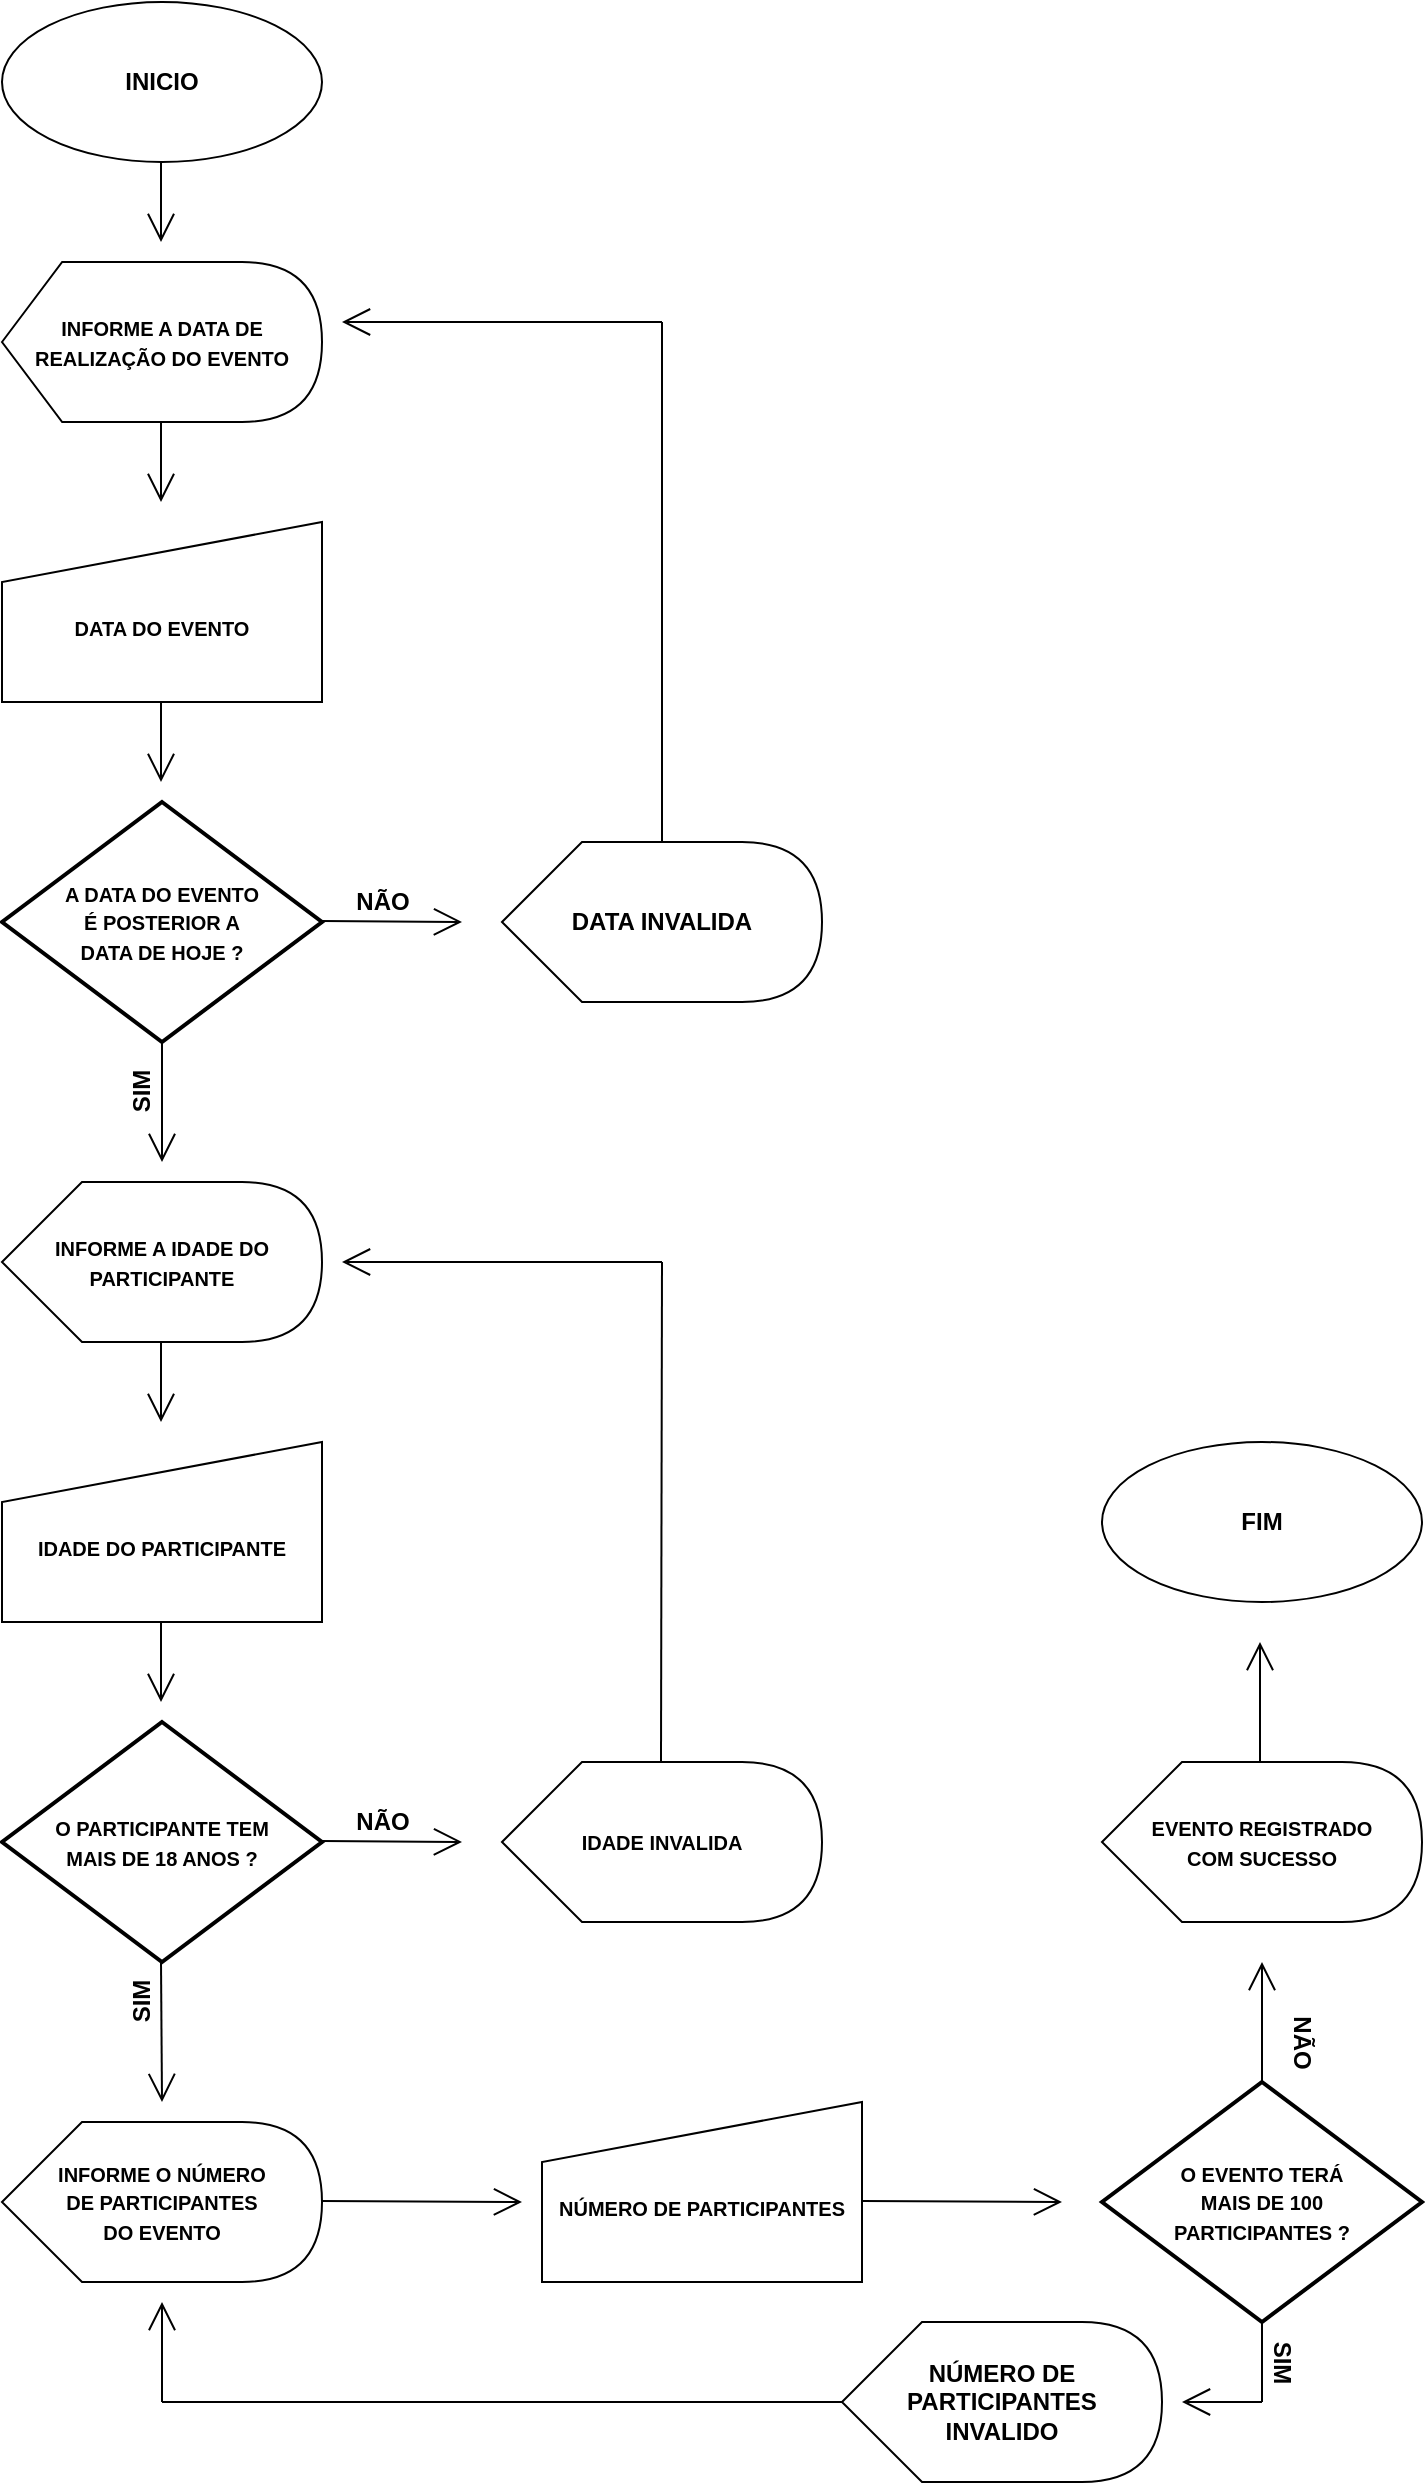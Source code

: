 <mxfile version="15.9.1" type="github">
  <diagram id="gLEBWME5qHSq3BZmw2-_" name="Page-1">
    <mxGraphModel dx="868" dy="482" grid="1" gridSize="10" guides="1" tooltips="1" connect="1" arrows="1" fold="1" page="1" pageScale="1" pageWidth="827" pageHeight="1169" math="0" shadow="0">
      <root>
        <mxCell id="0" />
        <mxCell id="1" parent="0" />
        <mxCell id="BDNs1b7ILqMROvqSfkJf-1" value="&lt;b&gt;INICIO&lt;/b&gt;" style="ellipse;whiteSpace=wrap;html=1;" vertex="1" parent="1">
          <mxGeometry x="40" y="40" width="160" height="80" as="geometry" />
        </mxCell>
        <mxCell id="BDNs1b7ILqMROvqSfkJf-3" value="&lt;div&gt;&lt;b style=&quot;font-size: 10px&quot;&gt;INFORME A DATA DE REALIZAÇÃO DO EVENTO&lt;/b&gt;&lt;/div&gt;" style="shape=display;whiteSpace=wrap;html=1;align=center;size=0.188;" vertex="1" parent="1">
          <mxGeometry x="40" y="170" width="160" height="80" as="geometry" />
        </mxCell>
        <mxCell id="BDNs1b7ILqMROvqSfkJf-8" value="&lt;b&gt;&lt;font style=&quot;font-size: 10px&quot;&gt;&lt;br&gt;DATA DO EVENTO&lt;/font&gt;&lt;/b&gt;" style="shape=manualInput;whiteSpace=wrap;html=1;" vertex="1" parent="1">
          <mxGeometry x="40" y="300" width="160" height="90" as="geometry" />
        </mxCell>
        <mxCell id="BDNs1b7ILqMROvqSfkJf-9" value="&lt;font style=&quot;font-size: 10px&quot;&gt;&lt;b&gt;A DATA DO EVENTO&lt;br&gt;É POSTERIOR A &lt;br&gt;DATA DE HOJE ?&lt;/b&gt;&lt;/font&gt;" style="strokeWidth=2;html=1;shape=mxgraph.flowchart.decision;whiteSpace=wrap;align=center;" vertex="1" parent="1">
          <mxGeometry x="40" y="440" width="160" height="120" as="geometry" />
        </mxCell>
        <mxCell id="BDNs1b7ILqMROvqSfkJf-13" value="" style="endArrow=open;endFill=1;endSize=12;html=1;rounded=0;" edge="1" parent="1">
          <mxGeometry width="160" relative="1" as="geometry">
            <mxPoint x="119.5" y="120" as="sourcePoint" />
            <mxPoint x="119.5" y="160" as="targetPoint" />
          </mxGeometry>
        </mxCell>
        <mxCell id="BDNs1b7ILqMROvqSfkJf-15" value="" style="endArrow=open;endFill=1;endSize=12;html=1;rounded=0;" edge="1" parent="1">
          <mxGeometry width="160" relative="1" as="geometry">
            <mxPoint x="119.5" y="710" as="sourcePoint" />
            <mxPoint x="119.5" y="750" as="targetPoint" />
          </mxGeometry>
        </mxCell>
        <mxCell id="BDNs1b7ILqMROvqSfkJf-18" value="" style="endArrow=open;endFill=1;endSize=12;html=1;rounded=0;" edge="1" parent="1">
          <mxGeometry width="160" relative="1" as="geometry">
            <mxPoint x="119.5" y="250" as="sourcePoint" />
            <mxPoint x="119.5" y="290" as="targetPoint" />
          </mxGeometry>
        </mxCell>
        <mxCell id="BDNs1b7ILqMROvqSfkJf-20" value="&lt;b&gt;&lt;font style=&quot;font-size: 12px&quot;&gt;DATA INVALIDA&lt;/font&gt;&lt;/b&gt;" style="shape=display;whiteSpace=wrap;html=1;align=center;" vertex="1" parent="1">
          <mxGeometry x="290" y="460" width="160" height="80" as="geometry" />
        </mxCell>
        <mxCell id="BDNs1b7ILqMROvqSfkJf-21" value="&lt;font style=&quot;font-size: 10px&quot;&gt;&lt;b&gt;INFORME A IDADE DO PARTICIPANTE&lt;/b&gt;&lt;/font&gt;" style="shape=display;whiteSpace=wrap;html=1;align=center;" vertex="1" parent="1">
          <mxGeometry x="40" y="630" width="160" height="80" as="geometry" />
        </mxCell>
        <mxCell id="BDNs1b7ILqMROvqSfkJf-25" value="" style="endArrow=open;endFill=1;endSize=12;html=1;rounded=0;" edge="1" parent="1">
          <mxGeometry width="160" relative="1" as="geometry">
            <mxPoint x="370" y="200" as="sourcePoint" />
            <mxPoint x="210" y="200" as="targetPoint" />
          </mxGeometry>
        </mxCell>
        <mxCell id="BDNs1b7ILqMROvqSfkJf-27" value="" style="endArrow=open;endFill=1;endSize=12;html=1;rounded=0;" edge="1" parent="1">
          <mxGeometry width="160" relative="1" as="geometry">
            <mxPoint x="119.5" y="390" as="sourcePoint" />
            <mxPoint x="119.5" y="430" as="targetPoint" />
          </mxGeometry>
        </mxCell>
        <mxCell id="BDNs1b7ILqMROvqSfkJf-28" value="" style="endArrow=open;endFill=1;endSize=12;html=1;rounded=0;" edge="1" parent="1">
          <mxGeometry width="160" relative="1" as="geometry">
            <mxPoint x="200" y="499.5" as="sourcePoint" />
            <mxPoint x="270" y="500" as="targetPoint" />
          </mxGeometry>
        </mxCell>
        <mxCell id="BDNs1b7ILqMROvqSfkJf-31" value="&lt;b&gt;&lt;font style=&quot;font-size: 12px&quot;&gt;NÃO&lt;/font&gt;&lt;/b&gt;" style="text;html=1;align=center;verticalAlign=middle;resizable=0;points=[];autosize=1;strokeColor=none;fillColor=none;fontSize=10;" vertex="1" parent="1">
          <mxGeometry x="210" y="480" width="40" height="20" as="geometry" />
        </mxCell>
        <mxCell id="BDNs1b7ILqMROvqSfkJf-32" value="&lt;b&gt;SIM&lt;/b&gt;" style="text;html=1;align=center;verticalAlign=middle;resizable=0;points=[];autosize=1;strokeColor=none;fillColor=none;fontSize=12;rotation=-90;" vertex="1" parent="1">
          <mxGeometry x="90" y="575" width="40" height="20" as="geometry" />
        </mxCell>
        <mxCell id="BDNs1b7ILqMROvqSfkJf-34" value="" style="endArrow=open;endFill=1;endSize=12;html=1;rounded=0;" edge="1" parent="1">
          <mxGeometry width="160" relative="1" as="geometry">
            <mxPoint x="120" y="560" as="sourcePoint" />
            <mxPoint x="120" y="620" as="targetPoint" />
          </mxGeometry>
        </mxCell>
        <mxCell id="BDNs1b7ILqMROvqSfkJf-36" value="" style="endArrow=none;html=1;rounded=0;fontSize=12;entryX=0;entryY=0;entryDx=80;entryDy=0;entryPerimeter=0;" edge="1" parent="1" target="BDNs1b7ILqMROvqSfkJf-20">
          <mxGeometry relative="1" as="geometry">
            <mxPoint x="370" y="200" as="sourcePoint" />
            <mxPoint x="490" y="330" as="targetPoint" />
          </mxGeometry>
        </mxCell>
        <mxCell id="BDNs1b7ILqMROvqSfkJf-37" value="&lt;span style=&quot;font-size: 10px&quot;&gt;&lt;b&gt;O PARTICIPANTE TEM &lt;br&gt;MAIS DE 18 ANOS ?&lt;/b&gt;&lt;/span&gt;" style="strokeWidth=2;html=1;shape=mxgraph.flowchart.decision;whiteSpace=wrap;align=center;" vertex="1" parent="1">
          <mxGeometry x="40" y="900" width="160" height="120" as="geometry" />
        </mxCell>
        <mxCell id="BDNs1b7ILqMROvqSfkJf-38" value="&lt;b&gt;&lt;font style=&quot;font-size: 10px&quot;&gt;&lt;br&gt;IDADE DO PARTICIPANTE&lt;/font&gt;&lt;/b&gt;" style="shape=manualInput;whiteSpace=wrap;html=1;" vertex="1" parent="1">
          <mxGeometry x="40" y="760" width="160" height="90" as="geometry" />
        </mxCell>
        <mxCell id="BDNs1b7ILqMROvqSfkJf-40" value="" style="endArrow=open;endFill=1;endSize=12;html=1;rounded=0;" edge="1" parent="1">
          <mxGeometry width="160" relative="1" as="geometry">
            <mxPoint x="119.5" y="850" as="sourcePoint" />
            <mxPoint x="119.5" y="890" as="targetPoint" />
          </mxGeometry>
        </mxCell>
        <mxCell id="BDNs1b7ILqMROvqSfkJf-41" value="" style="endArrow=open;endFill=1;endSize=12;html=1;rounded=0;" edge="1" parent="1">
          <mxGeometry width="160" relative="1" as="geometry">
            <mxPoint x="200" y="959.5" as="sourcePoint" />
            <mxPoint x="270" y="960" as="targetPoint" />
          </mxGeometry>
        </mxCell>
        <mxCell id="BDNs1b7ILqMROvqSfkJf-42" value="&lt;b&gt;&lt;font style=&quot;font-size: 12px&quot;&gt;NÃO&lt;/font&gt;&lt;/b&gt;" style="text;html=1;align=center;verticalAlign=middle;resizable=0;points=[];autosize=1;strokeColor=none;fillColor=none;fontSize=10;" vertex="1" parent="1">
          <mxGeometry x="210" y="940" width="40" height="20" as="geometry" />
        </mxCell>
        <mxCell id="BDNs1b7ILqMROvqSfkJf-43" value="" style="endArrow=open;endFill=1;endSize=12;html=1;rounded=0;" edge="1" parent="1">
          <mxGeometry width="160" relative="1" as="geometry">
            <mxPoint x="119.5" y="1020" as="sourcePoint" />
            <mxPoint x="120" y="1090" as="targetPoint" />
          </mxGeometry>
        </mxCell>
        <mxCell id="BDNs1b7ILqMROvqSfkJf-44" value="&lt;b&gt;SIM&lt;/b&gt;" style="text;html=1;align=center;verticalAlign=middle;resizable=0;points=[];autosize=1;strokeColor=none;fillColor=none;fontSize=12;rotation=-90;" vertex="1" parent="1">
          <mxGeometry x="90" y="1030" width="40" height="20" as="geometry" />
        </mxCell>
        <mxCell id="BDNs1b7ILqMROvqSfkJf-45" value="&lt;font style=&quot;font-size: 10px&quot;&gt;&lt;b&gt;INFORME O NÚMERO &lt;br&gt;DE PARTICIPANTES &lt;br&gt;DO EVENTO&lt;/b&gt;&lt;/font&gt;" style="shape=display;whiteSpace=wrap;html=1;align=center;" vertex="1" parent="1">
          <mxGeometry x="40" y="1100" width="160" height="80" as="geometry" />
        </mxCell>
        <mxCell id="BDNs1b7ILqMROvqSfkJf-46" value="&lt;b&gt;&lt;font style=&quot;font-size: 10px&quot;&gt;IDADE INVALIDA&lt;/font&gt;&lt;/b&gt;" style="shape=display;whiteSpace=wrap;html=1;align=center;" vertex="1" parent="1">
          <mxGeometry x="290" y="920" width="160" height="80" as="geometry" />
        </mxCell>
        <mxCell id="BDNs1b7ILqMROvqSfkJf-47" value="" style="endArrow=open;endFill=1;endSize=12;html=1;rounded=0;" edge="1" parent="1">
          <mxGeometry width="160" relative="1" as="geometry">
            <mxPoint x="370" y="670" as="sourcePoint" />
            <mxPoint x="210" y="670" as="targetPoint" />
          </mxGeometry>
        </mxCell>
        <mxCell id="BDNs1b7ILqMROvqSfkJf-48" value="" style="endArrow=none;html=1;rounded=0;fontSize=12;entryX=0;entryY=0;entryDx=80;entryDy=0;entryPerimeter=0;" edge="1" parent="1">
          <mxGeometry relative="1" as="geometry">
            <mxPoint x="370" y="670" as="sourcePoint" />
            <mxPoint x="369.5" y="920" as="targetPoint" />
          </mxGeometry>
        </mxCell>
        <mxCell id="BDNs1b7ILqMROvqSfkJf-49" value="" style="endArrow=open;endFill=1;endSize=12;html=1;rounded=0;" edge="1" parent="1">
          <mxGeometry width="160" relative="1" as="geometry">
            <mxPoint x="200" y="1139.5" as="sourcePoint" />
            <mxPoint x="300" y="1140" as="targetPoint" />
          </mxGeometry>
        </mxCell>
        <mxCell id="BDNs1b7ILqMROvqSfkJf-50" value="&lt;b&gt;&lt;font style=&quot;font-size: 10px&quot;&gt;&lt;br&gt;NÚMERO DE PARTICIPANTES&lt;/font&gt;&lt;/b&gt;" style="shape=manualInput;whiteSpace=wrap;html=1;" vertex="1" parent="1">
          <mxGeometry x="310" y="1090" width="160" height="90" as="geometry" />
        </mxCell>
        <mxCell id="BDNs1b7ILqMROvqSfkJf-51" value="" style="endArrow=open;endFill=1;endSize=12;html=1;rounded=0;" edge="1" parent="1">
          <mxGeometry width="160" relative="1" as="geometry">
            <mxPoint x="470" y="1139.5" as="sourcePoint" />
            <mxPoint x="570" y="1140" as="targetPoint" />
          </mxGeometry>
        </mxCell>
        <mxCell id="BDNs1b7ILqMROvqSfkJf-52" value="&lt;span style=&quot;font-size: 10px&quot;&gt;&lt;b&gt;O EVENTO TERÁ &lt;br&gt;MAIS DE 100 &lt;br&gt;PARTICIPANTES ?&lt;/b&gt;&lt;/span&gt;" style="strokeWidth=2;html=1;shape=mxgraph.flowchart.decision;whiteSpace=wrap;align=center;" vertex="1" parent="1">
          <mxGeometry x="590" y="1080" width="160" height="120" as="geometry" />
        </mxCell>
        <mxCell id="BDNs1b7ILqMROvqSfkJf-53" value="" style="endArrow=open;endFill=1;endSize=12;html=1;rounded=0;" edge="1" parent="1">
          <mxGeometry width="160" relative="1" as="geometry">
            <mxPoint x="120" y="1240" as="sourcePoint" />
            <mxPoint x="120" y="1190" as="targetPoint" />
          </mxGeometry>
        </mxCell>
        <mxCell id="BDNs1b7ILqMROvqSfkJf-55" value="" style="endArrow=none;html=1;rounded=0;fontSize=12;entryX=0;entryY=0.5;entryDx=0;entryDy=0;entryPerimeter=0;" edge="1" parent="1" target="BDNs1b7ILqMROvqSfkJf-64">
          <mxGeometry relative="1" as="geometry">
            <mxPoint x="120" y="1240" as="sourcePoint" />
            <mxPoint x="440" y="1240" as="targetPoint" />
          </mxGeometry>
        </mxCell>
        <mxCell id="BDNs1b7ILqMROvqSfkJf-56" value="&lt;b&gt;&lt;font style=&quot;font-size: 12px&quot;&gt;NÃO&lt;/font&gt;&lt;/b&gt;" style="text;html=1;align=center;verticalAlign=middle;resizable=0;points=[];autosize=1;strokeColor=none;fillColor=none;fontSize=10;rotation=90;" vertex="1" parent="1">
          <mxGeometry x="670" y="1050" width="40" height="20" as="geometry" />
        </mxCell>
        <mxCell id="BDNs1b7ILqMROvqSfkJf-60" value="" style="endArrow=open;endFill=1;endSize=12;html=1;rounded=0;exitX=0.5;exitY=0;exitDx=0;exitDy=0;exitPerimeter=0;" edge="1" parent="1" source="BDNs1b7ILqMROvqSfkJf-52">
          <mxGeometry width="160" relative="1" as="geometry">
            <mxPoint x="600" y="1060" as="sourcePoint" />
            <mxPoint x="670" y="1020" as="targetPoint" />
          </mxGeometry>
        </mxCell>
        <mxCell id="BDNs1b7ILqMROvqSfkJf-61" value="&lt;b&gt;SIM&lt;/b&gt;" style="text;html=1;align=center;verticalAlign=middle;resizable=0;points=[];autosize=1;strokeColor=none;fillColor=none;fontSize=12;rotation=90;" vertex="1" parent="1">
          <mxGeometry x="660" y="1210" width="40" height="20" as="geometry" />
        </mxCell>
        <mxCell id="BDNs1b7ILqMROvqSfkJf-62" value="" style="endArrow=open;endFill=1;endSize=12;html=1;rounded=0;" edge="1" parent="1">
          <mxGeometry width="160" relative="1" as="geometry">
            <mxPoint x="670" y="1240" as="sourcePoint" />
            <mxPoint x="630" y="1240" as="targetPoint" />
          </mxGeometry>
        </mxCell>
        <mxCell id="BDNs1b7ILqMROvqSfkJf-63" value="" style="endArrow=none;html=1;rounded=0;fontSize=12;exitX=0.5;exitY=1;exitDx=0;exitDy=0;exitPerimeter=0;" edge="1" parent="1" source="BDNs1b7ILqMROvqSfkJf-52">
          <mxGeometry relative="1" as="geometry">
            <mxPoint x="590" y="1210" as="sourcePoint" />
            <mxPoint x="670" y="1240" as="targetPoint" />
          </mxGeometry>
        </mxCell>
        <mxCell id="BDNs1b7ILqMROvqSfkJf-64" value="&lt;b&gt;&lt;font style=&quot;font-size: 12px&quot;&gt;NÚMERO DE PARTICIPANTES &lt;br&gt;INVALIDO&lt;/font&gt;&lt;/b&gt;" style="shape=display;whiteSpace=wrap;html=1;align=center;" vertex="1" parent="1">
          <mxGeometry x="460" y="1200" width="160" height="80" as="geometry" />
        </mxCell>
        <mxCell id="BDNs1b7ILqMROvqSfkJf-65" value="&lt;b&gt;&lt;font style=&quot;font-size: 10px&quot;&gt;EVENTO REGISTRADO &lt;br&gt;COM SUCESSO&lt;/font&gt;&lt;/b&gt;" style="shape=display;whiteSpace=wrap;html=1;align=center;" vertex="1" parent="1">
          <mxGeometry x="590" y="920" width="160" height="80" as="geometry" />
        </mxCell>
        <mxCell id="BDNs1b7ILqMROvqSfkJf-66" value="" style="endArrow=open;endFill=1;endSize=12;html=1;rounded=0;exitX=0.5;exitY=0;exitDx=0;exitDy=0;exitPerimeter=0;" edge="1" parent="1">
          <mxGeometry width="160" relative="1" as="geometry">
            <mxPoint x="669" y="920" as="sourcePoint" />
            <mxPoint x="669" y="860" as="targetPoint" />
          </mxGeometry>
        </mxCell>
        <mxCell id="BDNs1b7ILqMROvqSfkJf-67" value="&lt;b&gt;FIM&lt;/b&gt;" style="ellipse;whiteSpace=wrap;html=1;" vertex="1" parent="1">
          <mxGeometry x="590" y="760" width="160" height="80" as="geometry" />
        </mxCell>
      </root>
    </mxGraphModel>
  </diagram>
</mxfile>
